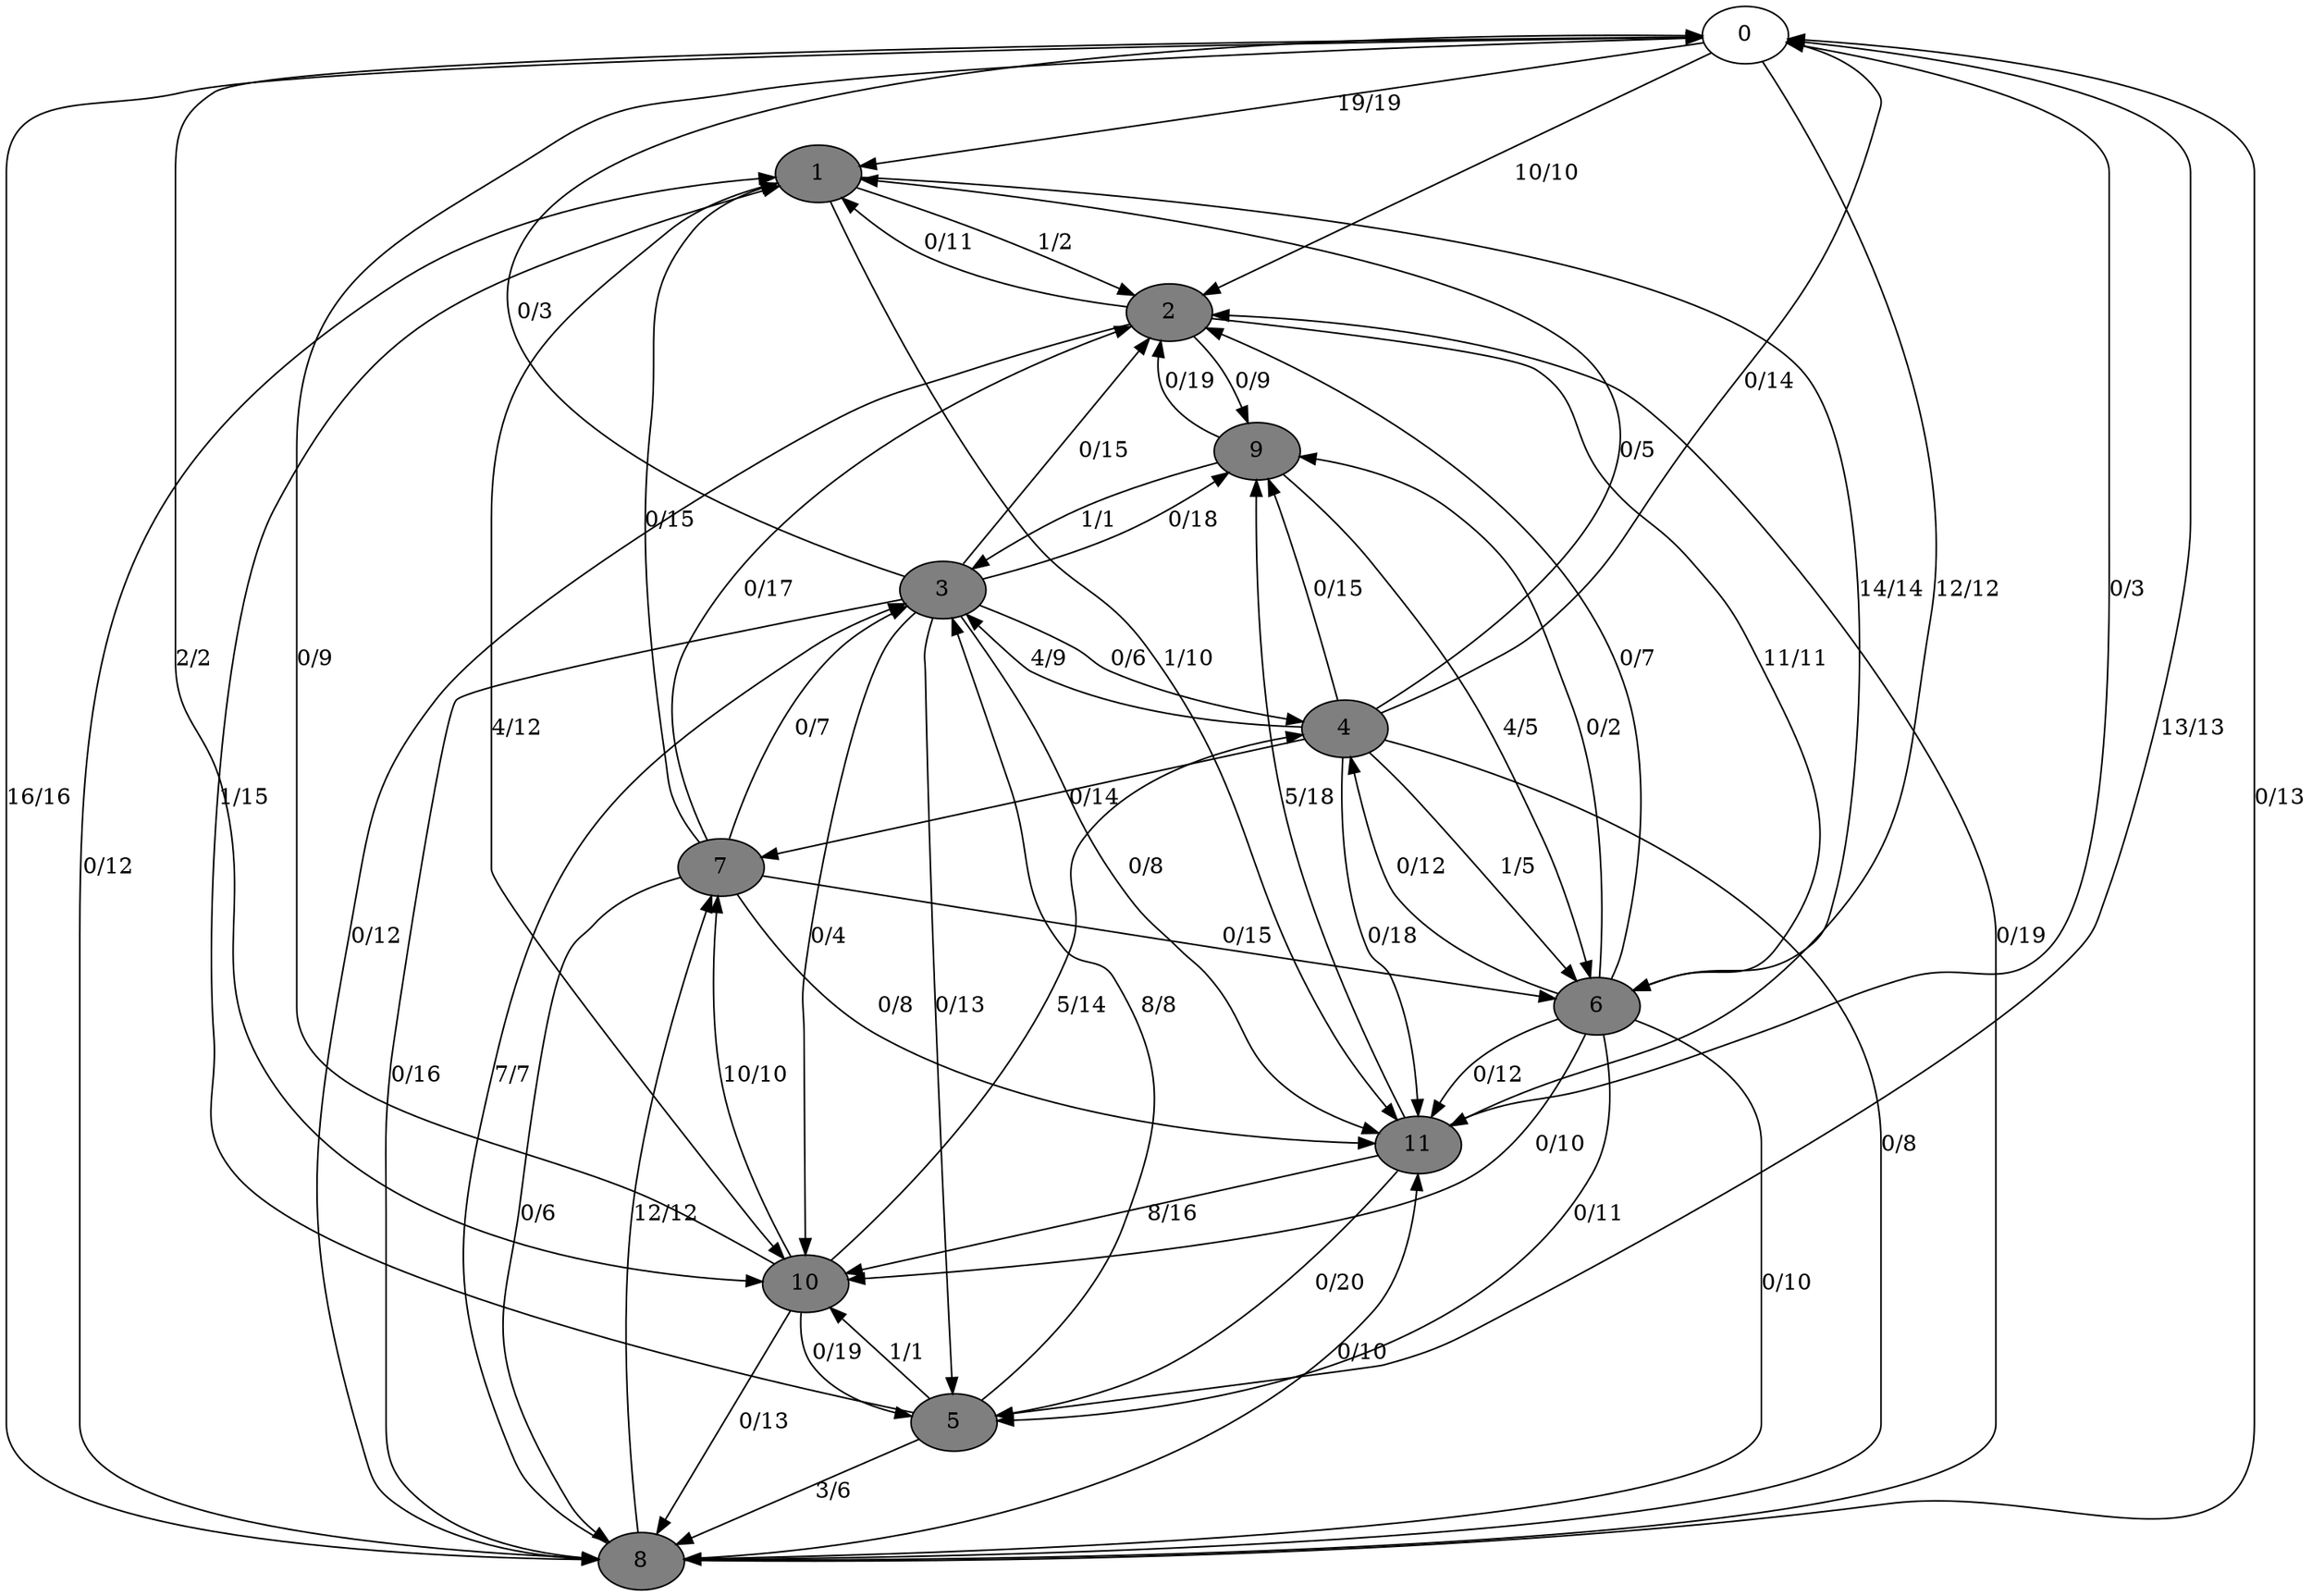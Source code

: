 digraph G {
	0[style=filled fillcolor=grey100];
	0->1[label ="19/19"] ;
	0->2[label ="10/10"] ;
	0->5[label ="13/13"] ;
	0->8[label ="16/16"] ;
	0->10[label ="2/2"] ;
	0->11[label ="12/12"] ;
	1[style=filled fillcolor=grey50];
	1->2[label ="1/2"] ;
	1->6[label ="14/14"] ;
	1->10[label ="4/12"] ;
	1->11[label ="1/10"] ;
	2[style=filled fillcolor=grey50];
	2->1[label ="0/11"] ;
	2->6[label ="11/11"] ;
	2->8[label ="0/12"] ;
	2->9[label ="0/9"] ;
	3[style=filled fillcolor=grey50];
	3->0[label ="0/3"] ;
	3->2[label ="0/15"] ;
	3->4[label ="0/6"] ;
	3->5[label ="0/13"] ;
	3->8[label ="0/16"] ;
	3->9[label ="0/18"] ;
	3->10[label ="0/4"] ;
	3->11[label ="0/8"] ;
	4[style=filled fillcolor=grey50];
	4->0[label ="0/14"] ;
	4->1[label ="0/5"] ;
	4->3[label ="4/9"] ;
	4->6[label ="1/5"] ;
	4->7[label ="0/14"] ;
	4->8[label ="0/8"] ;
	4->9[label ="0/15"] ;
	4->11[label ="0/18"] ;
	5[style=filled fillcolor=grey50];
	5->1[label ="1/15"] ;
	5->3[label ="8/8"] ;
	5->8[label ="3/6"] ;
	5->10[label ="1/1"] ;
	6[style=filled fillcolor=grey50];
	6->2[label ="0/7"] ;
	6->4[label ="0/12"] ;
	6->5[label ="0/11"] ;
	6->8[label ="0/10"] ;
	6->9[label ="0/2"] ;
	6->10[label ="0/10"] ;
	6->11[label ="0/12"] ;
	7[style=filled fillcolor=grey50];
	7->1[label ="0/15"] ;
	7->2[label ="0/17"] ;
	7->3[label ="0/7"] ;
	7->6[label ="0/15"] ;
	7->8[label ="0/6"] ;
	7->11[label ="0/8"] ;
	8[style=filled fillcolor=grey50];
	8->0[label ="0/13"] ;
	8->1[label ="0/12"] ;
	8->2[label ="0/19"] ;
	8->3[label ="7/7"] ;
	8->7[label ="12/12"] ;
	8->11[label ="0/10"] ;
	9[style=filled fillcolor=grey50];
	9->2[label ="0/19"] ;
	9->3[label ="1/1"] ;
	9->6[label ="4/5"] ;
	10[style=filled fillcolor=grey50];
	10->0[label ="0/9"] ;
	10->4[label ="5/14"] ;
	10->5[label ="0/19"] ;
	10->7[label ="10/10"] ;
	10->8[label ="0/13"] ;
	11[style=filled fillcolor=grey50];
	11->0[label ="0/3"] ;
	11->5[label ="0/20"] ;
	11->9[label ="5/18"] ;
	11->10[label ="8/16"] ;
}
